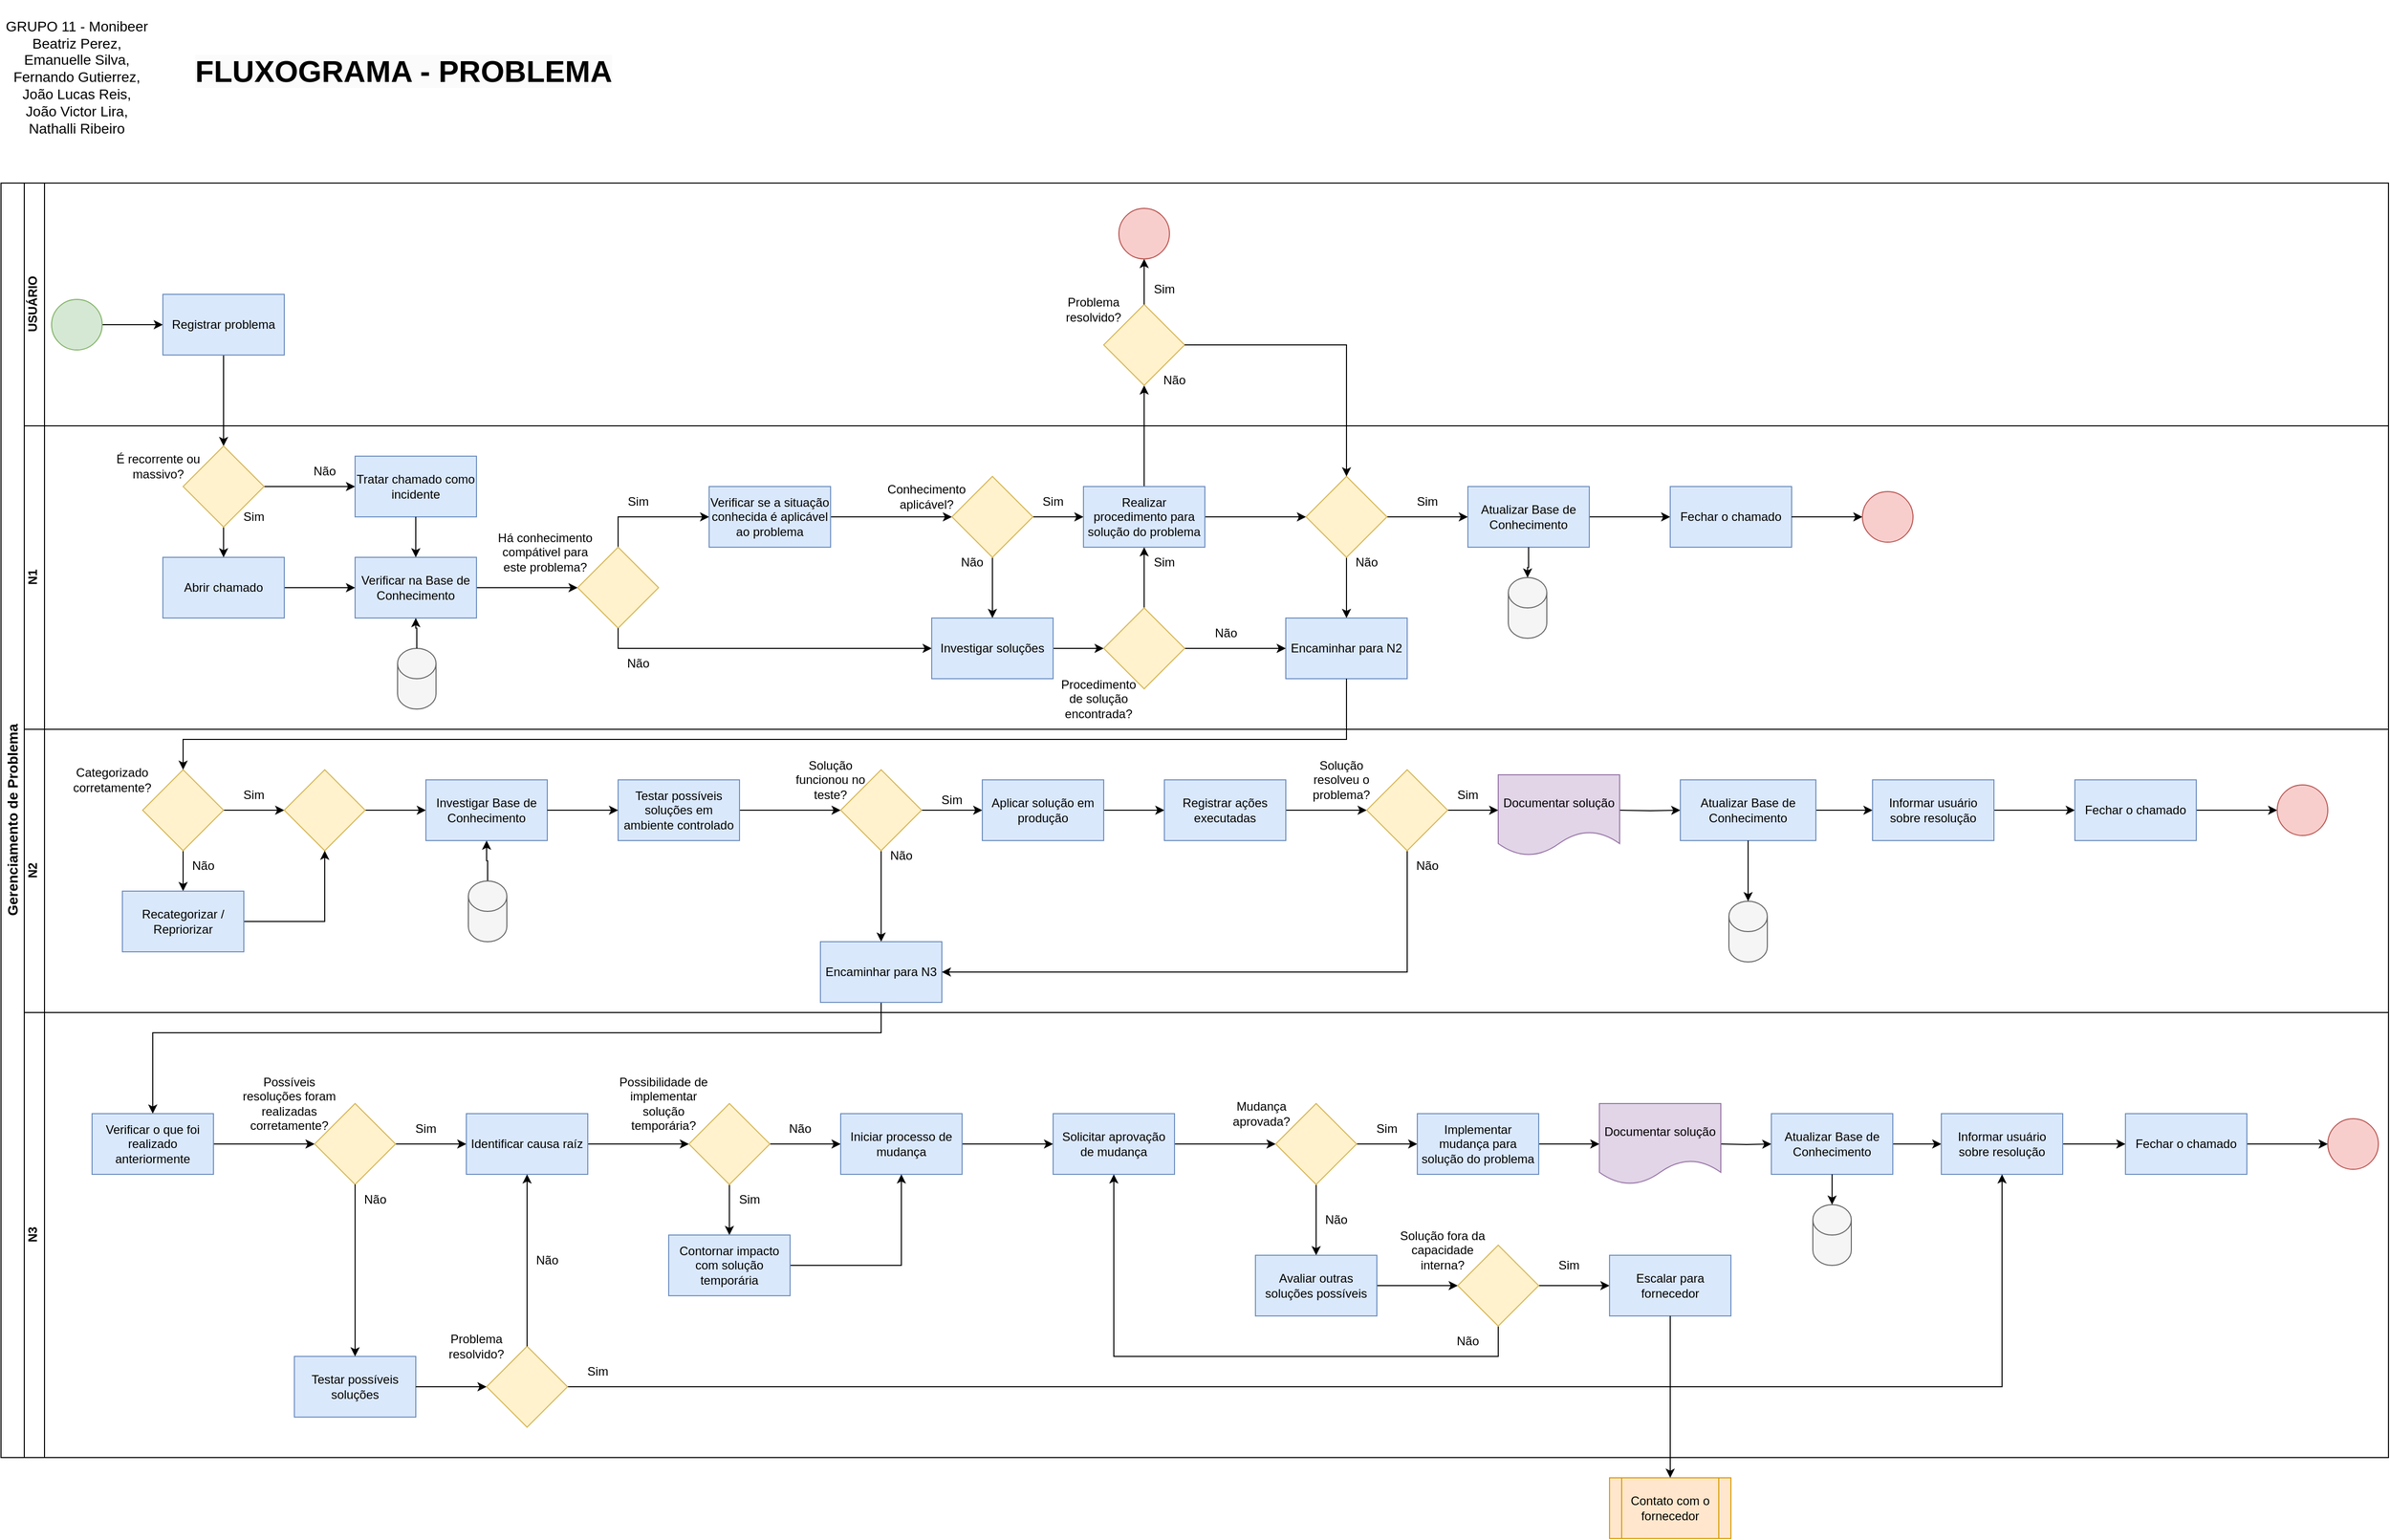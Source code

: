 <mxfile version="26.1.1">
  <diagram name="Página-1" id="bHaXInnfrB_LqtZISMqw">
    <mxGraphModel dx="1434" dy="2005" grid="1" gridSize="10" guides="1" tooltips="1" connect="1" arrows="1" fold="1" page="1" pageScale="1" pageWidth="827" pageHeight="1169" math="0" shadow="0">
      <root>
        <mxCell id="0" />
        <mxCell id="1" parent="0" />
        <mxCell id="CB9Ix1eSBj-hEk77aVg0-19" value="" style="edgeStyle=orthogonalEdgeStyle;rounded=0;orthogonalLoop=1;jettySize=auto;html=1;" parent="1" source="CB9Ix1eSBj-hEk77aVg0-17" target="CB9Ix1eSBj-hEk77aVg0-18" edge="1">
          <mxGeometry relative="1" as="geometry" />
        </mxCell>
        <mxCell id="CB9Ix1eSBj-hEk77aVg0-17" value="" style="ellipse;whiteSpace=wrap;html=1;aspect=fixed;fillColor=#d5e8d4;strokeColor=#82b366;" parent="1" vertex="1">
          <mxGeometry x="80" y="75" width="50" height="50" as="geometry" />
        </mxCell>
        <mxCell id="3cpQAvcQpV-U7y1Ge1cC-20" value="" style="edgeStyle=orthogonalEdgeStyle;rounded=0;orthogonalLoop=1;jettySize=auto;html=1;" parent="1" source="CB9Ix1eSBj-hEk77aVg0-18" edge="1">
          <mxGeometry relative="1" as="geometry">
            <mxPoint x="250" y="220" as="targetPoint" />
          </mxGeometry>
        </mxCell>
        <mxCell id="CB9Ix1eSBj-hEk77aVg0-18" value="Registrar problema" style="whiteSpace=wrap;html=1;fillColor=#dae8fc;strokeColor=#6c8ebf;" parent="1" vertex="1">
          <mxGeometry x="190" y="70" width="120" height="60" as="geometry" />
        </mxCell>
        <mxCell id="CB9Ix1eSBj-hEk77aVg0-23" value="" style="edgeStyle=orthogonalEdgeStyle;rounded=0;orthogonalLoop=1;jettySize=auto;html=1;" parent="1" source="CB9Ix1eSBj-hEk77aVg0-20" target="CB9Ix1eSBj-hEk77aVg0-22" edge="1">
          <mxGeometry relative="1" as="geometry" />
        </mxCell>
        <mxCell id="CB9Ix1eSBj-hEk77aVg0-20" value="Verificar na Base de Conhecimento" style="whiteSpace=wrap;html=1;fillColor=#dae8fc;strokeColor=#6c8ebf;" parent="1" vertex="1">
          <mxGeometry x="380" y="330" width="120" height="60" as="geometry" />
        </mxCell>
        <mxCell id="CB9Ix1eSBj-hEk77aVg0-30" value="" style="edgeStyle=orthogonalEdgeStyle;rounded=0;orthogonalLoop=1;jettySize=auto;html=1;" parent="1" edge="1">
          <mxGeometry relative="1" as="geometry">
            <mxPoint x="640" y="330" as="sourcePoint" />
            <mxPoint x="730" y="290" as="targetPoint" />
            <Array as="points">
              <mxPoint x="640" y="290" />
            </Array>
          </mxGeometry>
        </mxCell>
        <mxCell id="CB9Ix1eSBj-hEk77aVg0-22" value="" style="rhombus;whiteSpace=wrap;html=1;fillColor=#fff2cc;strokeColor=#d6b656;" parent="1" vertex="1">
          <mxGeometry x="600" y="320" width="80" height="80" as="geometry" />
        </mxCell>
        <mxCell id="CB9Ix1eSBj-hEk77aVg0-24" value="Há conhecimento compátivel para este problema?" style="text;html=1;align=center;verticalAlign=middle;whiteSpace=wrap;rounded=0;" parent="1" vertex="1">
          <mxGeometry x="520" y="300" width="96" height="50" as="geometry" />
        </mxCell>
        <mxCell id="CB9Ix1eSBj-hEk77aVg0-31" value="" style="edgeStyle=orthogonalEdgeStyle;rounded=0;orthogonalLoop=1;jettySize=auto;html=1;entryX=0;entryY=0.5;entryDx=0;entryDy=0;" parent="1" target="CB9Ix1eSBj-hEk77aVg0-33" edge="1">
          <mxGeometry relative="1" as="geometry">
            <mxPoint x="640" y="400" as="sourcePoint" />
            <mxPoint x="760" y="420" as="targetPoint" />
            <Array as="points">
              <mxPoint x="640" y="420" />
            </Array>
          </mxGeometry>
        </mxCell>
        <mxCell id="CB9Ix1eSBj-hEk77aVg0-55" value="" style="edgeStyle=orthogonalEdgeStyle;rounded=0;orthogonalLoop=1;jettySize=auto;html=1;entryX=0;entryY=0.5;entryDx=0;entryDy=0;" parent="1" source="CB9Ix1eSBj-hEk77aVg0-32" target="CB9Ix1eSBj-hEk77aVg0-54" edge="1">
          <mxGeometry relative="1" as="geometry">
            <mxPoint x="950" y="290" as="targetPoint" />
          </mxGeometry>
        </mxCell>
        <mxCell id="CB9Ix1eSBj-hEk77aVg0-32" value="Verificar se a situação conhecida é aplicável ao problema" style="rounded=0;whiteSpace=wrap;html=1;fillColor=#dae8fc;strokeColor=#6c8ebf;" parent="1" vertex="1">
          <mxGeometry x="730" y="260" width="120" height="60" as="geometry" />
        </mxCell>
        <mxCell id="3cpQAvcQpV-U7y1Ge1cC-92" value="" style="edgeStyle=orthogonalEdgeStyle;rounded=0;orthogonalLoop=1;jettySize=auto;html=1;" parent="1" source="CB9Ix1eSBj-hEk77aVg0-33" target="3cpQAvcQpV-U7y1Ge1cC-91" edge="1">
          <mxGeometry relative="1" as="geometry" />
        </mxCell>
        <mxCell id="CB9Ix1eSBj-hEk77aVg0-33" value="Investigar soluções" style="rounded=0;whiteSpace=wrap;html=1;fillColor=#dae8fc;strokeColor=#6c8ebf;" parent="1" vertex="1">
          <mxGeometry x="950" y="390" width="120" height="60" as="geometry" />
        </mxCell>
        <mxCell id="CB9Ix1eSBj-hEk77aVg0-34" value="Sim" style="text;html=1;align=center;verticalAlign=middle;whiteSpace=wrap;rounded=0;" parent="1" vertex="1">
          <mxGeometry x="630" y="260" width="60" height="30" as="geometry" />
        </mxCell>
        <mxCell id="CB9Ix1eSBj-hEk77aVg0-35" value="Não" style="text;html=1;align=center;verticalAlign=middle;whiteSpace=wrap;rounded=0;" parent="1" vertex="1">
          <mxGeometry x="960" y="320" width="60" height="30" as="geometry" />
        </mxCell>
        <mxCell id="3cpQAvcQpV-U7y1Ge1cC-25" value="" style="edgeStyle=orthogonalEdgeStyle;rounded=0;orthogonalLoop=1;jettySize=auto;html=1;" parent="1" source="CB9Ix1eSBj-hEk77aVg0-51" target="CB9Ix1eSBj-hEk77aVg0-20" edge="1">
          <mxGeometry relative="1" as="geometry" />
        </mxCell>
        <mxCell id="CB9Ix1eSBj-hEk77aVg0-51" value="Abrir chamado" style="whiteSpace=wrap;html=1;fillColor=#dae8fc;strokeColor=#6c8ebf;" parent="1" vertex="1">
          <mxGeometry x="190" y="330" width="120" height="60" as="geometry" />
        </mxCell>
        <mxCell id="CB9Ix1eSBj-hEk77aVg0-58" value="" style="edgeStyle=orthogonalEdgeStyle;rounded=0;orthogonalLoop=1;jettySize=auto;html=1;" parent="1" source="CB9Ix1eSBj-hEk77aVg0-54" edge="1">
          <mxGeometry relative="1" as="geometry">
            <mxPoint x="1100" y="290" as="targetPoint" />
          </mxGeometry>
        </mxCell>
        <mxCell id="CB9Ix1eSBj-hEk77aVg0-61" value="" style="edgeStyle=orthogonalEdgeStyle;rounded=0;orthogonalLoop=1;jettySize=auto;html=1;" parent="1" source="CB9Ix1eSBj-hEk77aVg0-54" target="CB9Ix1eSBj-hEk77aVg0-33" edge="1">
          <mxGeometry relative="1" as="geometry" />
        </mxCell>
        <mxCell id="CB9Ix1eSBj-hEk77aVg0-54" value="" style="rhombus;whiteSpace=wrap;html=1;rounded=0;fillColor=#fff2cc;strokeColor=#d6b656;" parent="1" vertex="1">
          <mxGeometry x="970" y="250" width="80" height="80" as="geometry" />
        </mxCell>
        <mxCell id="CB9Ix1eSBj-hEk77aVg0-56" value="Conhecimento aplicável?" style="text;html=1;align=center;verticalAlign=middle;whiteSpace=wrap;rounded=0;" parent="1" vertex="1">
          <mxGeometry x="900" y="250" width="90" height="40" as="geometry" />
        </mxCell>
        <mxCell id="3cpQAvcQpV-U7y1Ge1cC-59" style="edgeStyle=orthogonalEdgeStyle;rounded=0;orthogonalLoop=1;jettySize=auto;html=1;" parent="1" source="CB9Ix1eSBj-hEk77aVg0-57" edge="1">
          <mxGeometry relative="1" as="geometry">
            <mxPoint x="1160" y="160" as="targetPoint" />
          </mxGeometry>
        </mxCell>
        <mxCell id="3cpQAvcQpV-U7y1Ge1cC-74" value="" style="edgeStyle=orthogonalEdgeStyle;rounded=0;orthogonalLoop=1;jettySize=auto;html=1;" parent="1" source="CB9Ix1eSBj-hEk77aVg0-57" target="3cpQAvcQpV-U7y1Ge1cC-73" edge="1">
          <mxGeometry relative="1" as="geometry" />
        </mxCell>
        <mxCell id="CB9Ix1eSBj-hEk77aVg0-57" value="Realizar procedimento para solução do problema" style="whiteSpace=wrap;html=1;rounded=0;fillColor=#dae8fc;strokeColor=#6c8ebf;" parent="1" vertex="1">
          <mxGeometry x="1100" y="260" width="120" height="60" as="geometry" />
        </mxCell>
        <mxCell id="CB9Ix1eSBj-hEk77aVg0-62" value="Sim" style="text;html=1;align=center;verticalAlign=middle;whiteSpace=wrap;rounded=0;" parent="1" vertex="1">
          <mxGeometry x="1040" y="260" width="60" height="30" as="geometry" />
        </mxCell>
        <mxCell id="3cpQAvcQpV-U7y1Ge1cC-13" value="Não" style="text;html=1;align=center;verticalAlign=middle;whiteSpace=wrap;rounded=0;" parent="1" vertex="1">
          <mxGeometry x="630" y="420" width="60" height="30" as="geometry" />
        </mxCell>
        <mxCell id="3cpQAvcQpV-U7y1Ge1cC-23" value="" style="edgeStyle=orthogonalEdgeStyle;rounded=0;orthogonalLoop=1;jettySize=auto;html=1;exitX=1;exitY=0.5;exitDx=0;exitDy=0;" parent="1" source="3cpQAvcQpV-U7y1Ge1cC-21" target="3cpQAvcQpV-U7y1Ge1cC-15" edge="1">
          <mxGeometry relative="1" as="geometry">
            <Array as="points">
              <mxPoint x="414" y="260" />
            </Array>
          </mxGeometry>
        </mxCell>
        <mxCell id="3cpQAvcQpV-U7y1Ge1cC-24" value="" style="edgeStyle=orthogonalEdgeStyle;rounded=0;orthogonalLoop=1;jettySize=auto;html=1;" parent="1" source="3cpQAvcQpV-U7y1Ge1cC-21" target="CB9Ix1eSBj-hEk77aVg0-51" edge="1">
          <mxGeometry relative="1" as="geometry" />
        </mxCell>
        <mxCell id="3cpQAvcQpV-U7y1Ge1cC-21" value="" style="rhombus;whiteSpace=wrap;html=1;fillColor=#fff2cc;strokeColor=#d6b656;" parent="1" vertex="1">
          <mxGeometry x="210" y="220" width="80" height="80" as="geometry" />
        </mxCell>
        <mxCell id="3cpQAvcQpV-U7y1Ge1cC-47" value="USUÁRIO" style="swimlane;horizontal=0;whiteSpace=wrap;html=1;startSize=23;" parent="1" vertex="1">
          <mxGeometry x="50" y="-40" width="2340" height="240" as="geometry" />
        </mxCell>
        <mxCell id="3cpQAvcQpV-U7y1Ge1cC-28" value="" style="rhombus;whiteSpace=wrap;html=1;rounded=0;fillColor=#fff2cc;strokeColor=#d6b656;" parent="3cpQAvcQpV-U7y1Ge1cC-47" vertex="1">
          <mxGeometry x="1070" y="120" width="80" height="80" as="geometry" />
        </mxCell>
        <mxCell id="3cpQAvcQpV-U7y1Ge1cC-30" value="Problema resolvido?" style="text;html=1;align=center;verticalAlign=middle;whiteSpace=wrap;rounded=0;" parent="3cpQAvcQpV-U7y1Ge1cC-47" vertex="1">
          <mxGeometry x="1030" y="110" width="60" height="30" as="geometry" />
        </mxCell>
        <mxCell id="3cpQAvcQpV-U7y1Ge1cC-45" value="" style="edgeStyle=orthogonalEdgeStyle;rounded=0;orthogonalLoop=1;jettySize=auto;html=1;" parent="3cpQAvcQpV-U7y1Ge1cC-47" source="3cpQAvcQpV-U7y1Ge1cC-28" target="3cpQAvcQpV-U7y1Ge1cC-37" edge="1">
          <mxGeometry relative="1" as="geometry">
            <mxPoint x="1110" y="125" as="sourcePoint" />
            <mxPoint x="1110" y="45.0" as="targetPoint" />
          </mxGeometry>
        </mxCell>
        <mxCell id="3cpQAvcQpV-U7y1Ge1cC-37" value="" style="ellipse;whiteSpace=wrap;html=1;aspect=fixed;fillColor=#f8cecc;strokeColor=#b85450;" parent="3cpQAvcQpV-U7y1Ge1cC-47" vertex="1">
          <mxGeometry x="1085" y="25" width="50" height="50" as="geometry" />
        </mxCell>
        <mxCell id="3cpQAvcQpV-U7y1Ge1cC-56" value="N1" style="swimlane;horizontal=0;whiteSpace=wrap;html=1;" parent="1" vertex="1">
          <mxGeometry x="50" y="200" width="2340" height="300" as="geometry" />
        </mxCell>
        <mxCell id="3cpQAvcQpV-U7y1Ge1cC-57" value="Encaminhar para N2" style="rounded=0;whiteSpace=wrap;html=1;fillColor=#dae8fc;strokeColor=#6c8ebf;" parent="3cpQAvcQpV-U7y1Ge1cC-56" vertex="1">
          <mxGeometry x="1250" y="190" width="120" height="60" as="geometry" />
        </mxCell>
        <mxCell id="3cpQAvcQpV-U7y1Ge1cC-15" value="Tratar chamado como incidente" style="whiteSpace=wrap;html=1;fillColor=#dae8fc;strokeColor=#6c8ebf;" parent="3cpQAvcQpV-U7y1Ge1cC-56" vertex="1">
          <mxGeometry x="330" y="30" width="120" height="60" as="geometry" />
        </mxCell>
        <mxCell id="3cpQAvcQpV-U7y1Ge1cC-14" value="Não" style="text;html=1;align=center;verticalAlign=middle;whiteSpace=wrap;rounded=0;" parent="3cpQAvcQpV-U7y1Ge1cC-56" vertex="1">
          <mxGeometry x="270" y="30" width="60" height="30" as="geometry" />
        </mxCell>
        <mxCell id="3cpQAvcQpV-U7y1Ge1cC-12" value="Sim" style="text;html=1;align=center;verticalAlign=middle;whiteSpace=wrap;rounded=0;" parent="3cpQAvcQpV-U7y1Ge1cC-56" vertex="1">
          <mxGeometry x="200" y="75" width="60" height="30" as="geometry" />
        </mxCell>
        <mxCell id="3cpQAvcQpV-U7y1Ge1cC-69" value="" style="shape=cylinder3;whiteSpace=wrap;html=1;boundedLbl=1;backgroundOutline=1;size=15;fillColor=#f5f5f5;fontColor=#333333;strokeColor=#666666;" parent="3cpQAvcQpV-U7y1Ge1cC-56" vertex="1">
          <mxGeometry x="372" y="220" width="38" height="60" as="geometry" />
        </mxCell>
        <mxCell id="3cpQAvcQpV-U7y1Ge1cC-76" style="edgeStyle=orthogonalEdgeStyle;rounded=0;orthogonalLoop=1;jettySize=auto;html=1;entryX=0.5;entryY=0;entryDx=0;entryDy=0;" parent="3cpQAvcQpV-U7y1Ge1cC-56" source="3cpQAvcQpV-U7y1Ge1cC-73" target="3cpQAvcQpV-U7y1Ge1cC-57" edge="1">
          <mxGeometry relative="1" as="geometry" />
        </mxCell>
        <mxCell id="3cpQAvcQpV-U7y1Ge1cC-89" value="" style="edgeStyle=orthogonalEdgeStyle;rounded=0;orthogonalLoop=1;jettySize=auto;html=1;" parent="3cpQAvcQpV-U7y1Ge1cC-56" source="3cpQAvcQpV-U7y1Ge1cC-73" target="3cpQAvcQpV-U7y1Ge1cC-88" edge="1">
          <mxGeometry relative="1" as="geometry" />
        </mxCell>
        <mxCell id="3cpQAvcQpV-U7y1Ge1cC-73" value="" style="rhombus;whiteSpace=wrap;html=1;rounded=0;fillColor=#fff2cc;strokeColor=#d6b656;" parent="3cpQAvcQpV-U7y1Ge1cC-56" vertex="1">
          <mxGeometry x="1270" y="50" width="80" height="80" as="geometry" />
        </mxCell>
        <mxCell id="3cpQAvcQpV-U7y1Ge1cC-77" value="Não" style="text;html=1;align=center;verticalAlign=middle;whiteSpace=wrap;rounded=0;" parent="3cpQAvcQpV-U7y1Ge1cC-56" vertex="1">
          <mxGeometry x="1300" y="120" width="60" height="30" as="geometry" />
        </mxCell>
        <mxCell id="3cpQAvcQpV-U7y1Ge1cC-9" value="É recorrente ou&lt;div&gt;massivo?&lt;/div&gt;" style="text;html=1;align=center;verticalAlign=middle;resizable=0;points=[];autosize=1;strokeColor=none;fillColor=none;" parent="3cpQAvcQpV-U7y1Ge1cC-56" vertex="1">
          <mxGeometry x="80" y="20" width="110" height="40" as="geometry" />
        </mxCell>
        <mxCell id="6dw-t0ZYcTh1iQw7MHnS-5" value="" style="edgeStyle=orthogonalEdgeStyle;rounded=0;orthogonalLoop=1;jettySize=auto;html=1;" parent="3cpQAvcQpV-U7y1Ge1cC-56" source="3cpQAvcQpV-U7y1Ge1cC-88" target="6dw-t0ZYcTh1iQw7MHnS-4" edge="1">
          <mxGeometry relative="1" as="geometry" />
        </mxCell>
        <mxCell id="3cpQAvcQpV-U7y1Ge1cC-88" value="Atualizar Base de Conhecimento" style="whiteSpace=wrap;html=1;rounded=0;fillColor=#dae8fc;strokeColor=#6c8ebf;" parent="3cpQAvcQpV-U7y1Ge1cC-56" vertex="1">
          <mxGeometry x="1430" y="60" width="120" height="60" as="geometry" />
        </mxCell>
        <mxCell id="3cpQAvcQpV-U7y1Ge1cC-94" style="edgeStyle=orthogonalEdgeStyle;rounded=0;orthogonalLoop=1;jettySize=auto;html=1;" parent="3cpQAvcQpV-U7y1Ge1cC-56" source="3cpQAvcQpV-U7y1Ge1cC-91" edge="1">
          <mxGeometry relative="1" as="geometry">
            <mxPoint x="1110" y="120" as="targetPoint" />
          </mxGeometry>
        </mxCell>
        <mxCell id="3cpQAvcQpV-U7y1Ge1cC-95" style="edgeStyle=orthogonalEdgeStyle;rounded=0;orthogonalLoop=1;jettySize=auto;html=1;entryX=0;entryY=0.5;entryDx=0;entryDy=0;" parent="3cpQAvcQpV-U7y1Ge1cC-56" source="3cpQAvcQpV-U7y1Ge1cC-91" target="3cpQAvcQpV-U7y1Ge1cC-57" edge="1">
          <mxGeometry relative="1" as="geometry" />
        </mxCell>
        <mxCell id="3cpQAvcQpV-U7y1Ge1cC-91" value="" style="rhombus;whiteSpace=wrap;html=1;fillColor=#fff2cc;strokeColor=#d6b656;rounded=0;" parent="3cpQAvcQpV-U7y1Ge1cC-56" vertex="1">
          <mxGeometry x="1070" y="180" width="80" height="80" as="geometry" />
        </mxCell>
        <mxCell id="3cpQAvcQpV-U7y1Ge1cC-97" value="Sim" style="text;html=1;align=center;verticalAlign=middle;whiteSpace=wrap;rounded=0;" parent="3cpQAvcQpV-U7y1Ge1cC-56" vertex="1">
          <mxGeometry x="1100" y="120" width="60" height="30" as="geometry" />
        </mxCell>
        <mxCell id="6dw-t0ZYcTh1iQw7MHnS-4" value="Fechar o chamado" style="whiteSpace=wrap;html=1;fillColor=#dae8fc;strokeColor=#6c8ebf;rounded=0;" parent="3cpQAvcQpV-U7y1Ge1cC-56" vertex="1">
          <mxGeometry x="1630" y="60" width="120" height="60" as="geometry" />
        </mxCell>
        <mxCell id="3cpQAvcQpV-U7y1Ge1cC-63" value="" style="edgeStyle=orthogonalEdgeStyle;rounded=0;orthogonalLoop=1;jettySize=auto;html=1;" parent="1" source="3cpQAvcQpV-U7y1Ge1cC-15" target="CB9Ix1eSBj-hEk77aVg0-20" edge="1">
          <mxGeometry relative="1" as="geometry" />
        </mxCell>
        <mxCell id="3cpQAvcQpV-U7y1Ge1cC-75" style="edgeStyle=orthogonalEdgeStyle;rounded=0;orthogonalLoop=1;jettySize=auto;html=1;entryX=0.5;entryY=0;entryDx=0;entryDy=0;" parent="1" source="3cpQAvcQpV-U7y1Ge1cC-28" target="3cpQAvcQpV-U7y1Ge1cC-73" edge="1">
          <mxGeometry relative="1" as="geometry" />
        </mxCell>
        <mxCell id="3cpQAvcQpV-U7y1Ge1cC-83" style="edgeStyle=orthogonalEdgeStyle;rounded=0;orthogonalLoop=1;jettySize=auto;html=1;entryX=0.5;entryY=1;entryDx=0;entryDy=0;" parent="1" source="3cpQAvcQpV-U7y1Ge1cC-69" target="CB9Ix1eSBj-hEk77aVg0-20" edge="1">
          <mxGeometry relative="1" as="geometry" />
        </mxCell>
        <mxCell id="3cpQAvcQpV-U7y1Ge1cC-84" value="&lt;font style=&quot;&quot;&gt;N2&lt;/font&gt;" style="swimlane;horizontal=0;whiteSpace=wrap;html=1;startSize=23;" parent="1" vertex="1">
          <mxGeometry x="50" y="500" width="2340" height="280" as="geometry" />
        </mxCell>
        <mxCell id="3cpQAvcQpV-U7y1Ge1cC-105" value="" style="edgeStyle=orthogonalEdgeStyle;rounded=0;orthogonalLoop=1;jettySize=auto;html=1;" parent="3cpQAvcQpV-U7y1Ge1cC-84" source="3cpQAvcQpV-U7y1Ge1cC-100" target="3cpQAvcQpV-U7y1Ge1cC-104" edge="1">
          <mxGeometry relative="1" as="geometry" />
        </mxCell>
        <mxCell id="3cpQAvcQpV-U7y1Ge1cC-107" value="" style="edgeStyle=orthogonalEdgeStyle;rounded=0;orthogonalLoop=1;jettySize=auto;html=1;" parent="3cpQAvcQpV-U7y1Ge1cC-84" source="3cpQAvcQpV-U7y1Ge1cC-100" target="3cpQAvcQpV-U7y1Ge1cC-106" edge="1">
          <mxGeometry relative="1" as="geometry" />
        </mxCell>
        <mxCell id="3cpQAvcQpV-U7y1Ge1cC-100" value="" style="rhombus;whiteSpace=wrap;html=1;fillColor=#fff2cc;strokeColor=#d6b656;" parent="3cpQAvcQpV-U7y1Ge1cC-84" vertex="1">
          <mxGeometry x="120" y="40" width="80" height="80" as="geometry" />
        </mxCell>
        <mxCell id="3cpQAvcQpV-U7y1Ge1cC-101" value="Categorizado corretamente?" style="text;html=1;align=center;verticalAlign=middle;whiteSpace=wrap;rounded=0;" parent="3cpQAvcQpV-U7y1Ge1cC-84" vertex="1">
          <mxGeometry x="50" y="30" width="80" height="40" as="geometry" />
        </mxCell>
        <mxCell id="3cpQAvcQpV-U7y1Ge1cC-113" value="" style="edgeStyle=orthogonalEdgeStyle;rounded=0;orthogonalLoop=1;jettySize=auto;html=1;" parent="3cpQAvcQpV-U7y1Ge1cC-84" source="3cpQAvcQpV-U7y1Ge1cC-104" target="3cpQAvcQpV-U7y1Ge1cC-112" edge="1">
          <mxGeometry relative="1" as="geometry" />
        </mxCell>
        <mxCell id="3cpQAvcQpV-U7y1Ge1cC-104" value="" style="rhombus;whiteSpace=wrap;html=1;fillColor=#fff2cc;strokeColor=#d6b656;" parent="3cpQAvcQpV-U7y1Ge1cC-84" vertex="1">
          <mxGeometry x="260" y="40" width="80" height="80" as="geometry" />
        </mxCell>
        <mxCell id="3cpQAvcQpV-U7y1Ge1cC-108" style="edgeStyle=orthogonalEdgeStyle;rounded=0;orthogonalLoop=1;jettySize=auto;html=1;entryX=0.5;entryY=1;entryDx=0;entryDy=0;" parent="3cpQAvcQpV-U7y1Ge1cC-84" source="3cpQAvcQpV-U7y1Ge1cC-106" target="3cpQAvcQpV-U7y1Ge1cC-104" edge="1">
          <mxGeometry relative="1" as="geometry" />
        </mxCell>
        <mxCell id="3cpQAvcQpV-U7y1Ge1cC-106" value="Recategorizar / Repriorizar" style="whiteSpace=wrap;html=1;fillColor=#dae8fc;strokeColor=#6c8ebf;" parent="3cpQAvcQpV-U7y1Ge1cC-84" vertex="1">
          <mxGeometry x="100" y="160" width="120" height="60" as="geometry" />
        </mxCell>
        <mxCell id="3cpQAvcQpV-U7y1Ge1cC-110" value="Sim" style="text;html=1;align=center;verticalAlign=middle;whiteSpace=wrap;rounded=0;" parent="3cpQAvcQpV-U7y1Ge1cC-84" vertex="1">
          <mxGeometry x="200" y="50" width="60" height="30" as="geometry" />
        </mxCell>
        <mxCell id="3cpQAvcQpV-U7y1Ge1cC-111" value="Não" style="text;html=1;align=center;verticalAlign=middle;whiteSpace=wrap;rounded=0;" parent="3cpQAvcQpV-U7y1Ge1cC-84" vertex="1">
          <mxGeometry x="150" y="120" width="60" height="30" as="geometry" />
        </mxCell>
        <mxCell id="3cpQAvcQpV-U7y1Ge1cC-112" value="Investigar Base de Conhecimento" style="whiteSpace=wrap;html=1;fillColor=#dae8fc;strokeColor=#6c8ebf;" parent="3cpQAvcQpV-U7y1Ge1cC-84" vertex="1">
          <mxGeometry x="400" y="50" width="120" height="60" as="geometry" />
        </mxCell>
        <mxCell id="3cpQAvcQpV-U7y1Ge1cC-115" style="edgeStyle=orthogonalEdgeStyle;rounded=0;orthogonalLoop=1;jettySize=auto;html=1;" parent="3cpQAvcQpV-U7y1Ge1cC-84" source="3cpQAvcQpV-U7y1Ge1cC-114" target="3cpQAvcQpV-U7y1Ge1cC-112" edge="1">
          <mxGeometry relative="1" as="geometry" />
        </mxCell>
        <mxCell id="3cpQAvcQpV-U7y1Ge1cC-114" value="" style="shape=cylinder3;whiteSpace=wrap;html=1;boundedLbl=1;backgroundOutline=1;size=15;fillColor=#f5f5f5;fontColor=#333333;strokeColor=#666666;" parent="3cpQAvcQpV-U7y1Ge1cC-84" vertex="1">
          <mxGeometry x="442" y="150" width="38" height="60" as="geometry" />
        </mxCell>
        <mxCell id="3cpQAvcQpV-U7y1Ge1cC-85" value="N3" style="swimlane;horizontal=0;whiteSpace=wrap;html=1;" parent="1" vertex="1">
          <mxGeometry x="50" y="780" width="2340" height="440" as="geometry" />
        </mxCell>
        <mxCell id="3cpQAvcQpV-U7y1Ge1cC-103" style="edgeStyle=orthogonalEdgeStyle;rounded=0;orthogonalLoop=1;jettySize=auto;html=1;" parent="1" source="3cpQAvcQpV-U7y1Ge1cC-57" target="3cpQAvcQpV-U7y1Ge1cC-100" edge="1">
          <mxGeometry relative="1" as="geometry">
            <Array as="points">
              <mxPoint x="1360" y="510" />
              <mxPoint x="210" y="510" />
            </Array>
          </mxGeometry>
        </mxCell>
        <mxCell id="3cpQAvcQpV-U7y1Ge1cC-116" value="&lt;font style=&quot;font-size: 14px;&quot;&gt;Gerenciamento de Problema&lt;/font&gt;" style="swimlane;horizontal=0;whiteSpace=wrap;html=1;" parent="1" vertex="1">
          <mxGeometry x="30" y="-40" width="2360" height="1260" as="geometry" />
        </mxCell>
        <mxCell id="3cpQAvcQpV-U7y1Ge1cC-96" value="Procedimento de solução encontrada?" style="text;html=1;align=center;verticalAlign=middle;whiteSpace=wrap;rounded=0;" parent="3cpQAvcQpV-U7y1Ge1cC-116" vertex="1">
          <mxGeometry x="1050" y="490" width="70" height="40" as="geometry" />
        </mxCell>
        <mxCell id="3cpQAvcQpV-U7y1Ge1cC-98" value="Não" style="text;html=1;align=center;verticalAlign=middle;whiteSpace=wrap;rounded=0;" parent="3cpQAvcQpV-U7y1Ge1cC-116" vertex="1">
          <mxGeometry x="1181" y="430" width="60" height="30" as="geometry" />
        </mxCell>
        <mxCell id="6dw-t0ZYcTh1iQw7MHnS-12" value="" style="edgeStyle=orthogonalEdgeStyle;rounded=0;orthogonalLoop=1;jettySize=auto;html=1;" parent="3cpQAvcQpV-U7y1Ge1cC-116" source="6dw-t0ZYcTh1iQw7MHnS-9" target="6dw-t0ZYcTh1iQw7MHnS-11" edge="1">
          <mxGeometry relative="1" as="geometry" />
        </mxCell>
        <mxCell id="6dw-t0ZYcTh1iQw7MHnS-9" value="Testar possíveis soluções em ambiente controlado" style="whiteSpace=wrap;html=1;fillColor=#dae8fc;strokeColor=#6c8ebf;" parent="3cpQAvcQpV-U7y1Ge1cC-116" vertex="1">
          <mxGeometry x="610" y="590" width="120" height="60" as="geometry" />
        </mxCell>
        <mxCell id="6dw-t0ZYcTh1iQw7MHnS-15" value="" style="edgeStyle=orthogonalEdgeStyle;rounded=0;orthogonalLoop=1;jettySize=auto;html=1;" parent="3cpQAvcQpV-U7y1Ge1cC-116" source="6dw-t0ZYcTh1iQw7MHnS-11" target="6dw-t0ZYcTh1iQw7MHnS-14" edge="1">
          <mxGeometry relative="1" as="geometry" />
        </mxCell>
        <mxCell id="6dw-t0ZYcTh1iQw7MHnS-17" value="" style="edgeStyle=orthogonalEdgeStyle;rounded=0;orthogonalLoop=1;jettySize=auto;html=1;" parent="3cpQAvcQpV-U7y1Ge1cC-116" source="6dw-t0ZYcTh1iQw7MHnS-11" target="6dw-t0ZYcTh1iQw7MHnS-16" edge="1">
          <mxGeometry relative="1" as="geometry" />
        </mxCell>
        <mxCell id="6dw-t0ZYcTh1iQw7MHnS-11" value="" style="rhombus;whiteSpace=wrap;html=1;fillColor=#fff2cc;strokeColor=#d6b656;" parent="3cpQAvcQpV-U7y1Ge1cC-116" vertex="1">
          <mxGeometry x="830" y="580" width="80" height="80" as="geometry" />
        </mxCell>
        <mxCell id="6dw-t0ZYcTh1iQw7MHnS-13" value="Solução funcionou no teste?" style="text;html=1;align=center;verticalAlign=middle;whiteSpace=wrap;rounded=0;" parent="3cpQAvcQpV-U7y1Ge1cC-116" vertex="1">
          <mxGeometry x="780" y="570" width="80" height="40" as="geometry" />
        </mxCell>
        <mxCell id="6dw-t0ZYcTh1iQw7MHnS-40" value="" style="edgeStyle=orthogonalEdgeStyle;rounded=0;orthogonalLoop=1;jettySize=auto;html=1;" parent="3cpQAvcQpV-U7y1Ge1cC-116" source="6dw-t0ZYcTh1iQw7MHnS-14" target="6dw-t0ZYcTh1iQw7MHnS-39" edge="1">
          <mxGeometry relative="1" as="geometry">
            <Array as="points">
              <mxPoint x="870" y="840" />
              <mxPoint x="150" y="840" />
            </Array>
          </mxGeometry>
        </mxCell>
        <mxCell id="6dw-t0ZYcTh1iQw7MHnS-14" value="Encaminhar para N3" style="whiteSpace=wrap;html=1;fillColor=#dae8fc;strokeColor=#6c8ebf;" parent="3cpQAvcQpV-U7y1Ge1cC-116" vertex="1">
          <mxGeometry x="810" y="750" width="120" height="60" as="geometry" />
        </mxCell>
        <mxCell id="6dw-t0ZYcTh1iQw7MHnS-21" value="" style="edgeStyle=orthogonalEdgeStyle;rounded=0;orthogonalLoop=1;jettySize=auto;html=1;exitX=1;exitY=0.5;exitDx=0;exitDy=0;" parent="3cpQAvcQpV-U7y1Ge1cC-116" source="6dw-t0ZYcTh1iQw7MHnS-16" target="6dw-t0ZYcTh1iQw7MHnS-20" edge="1">
          <mxGeometry relative="1" as="geometry">
            <mxPoint x="1070" y="620.0" as="sourcePoint" />
          </mxGeometry>
        </mxCell>
        <mxCell id="6dw-t0ZYcTh1iQw7MHnS-16" value="Aplicar solução em produção" style="whiteSpace=wrap;html=1;fillColor=#dae8fc;strokeColor=#6c8ebf;" parent="3cpQAvcQpV-U7y1Ge1cC-116" vertex="1">
          <mxGeometry x="970" y="590" width="120" height="60" as="geometry" />
        </mxCell>
        <mxCell id="6dw-t0ZYcTh1iQw7MHnS-18" value="Sim" style="text;html=1;align=center;verticalAlign=middle;whiteSpace=wrap;rounded=0;" parent="3cpQAvcQpV-U7y1Ge1cC-116" vertex="1">
          <mxGeometry x="910" y="595" width="60" height="30" as="geometry" />
        </mxCell>
        <mxCell id="6dw-t0ZYcTh1iQw7MHnS-19" value="Não" style="text;html=1;align=center;verticalAlign=middle;whiteSpace=wrap;rounded=0;" parent="3cpQAvcQpV-U7y1Ge1cC-116" vertex="1">
          <mxGeometry x="860" y="650" width="60" height="30" as="geometry" />
        </mxCell>
        <mxCell id="6dw-t0ZYcTh1iQw7MHnS-25" value="" style="edgeStyle=orthogonalEdgeStyle;rounded=0;orthogonalLoop=1;jettySize=auto;html=1;exitX=1;exitY=0.5;exitDx=0;exitDy=0;" parent="3cpQAvcQpV-U7y1Ge1cC-116" source="6dw-t0ZYcTh1iQw7MHnS-20" target="6dw-t0ZYcTh1iQw7MHnS-24" edge="1">
          <mxGeometry relative="1" as="geometry">
            <mxPoint x="1260" y="620.0" as="sourcePoint" />
          </mxGeometry>
        </mxCell>
        <mxCell id="6dw-t0ZYcTh1iQw7MHnS-20" value="Registrar ações executadas" style="whiteSpace=wrap;html=1;fillColor=#dae8fc;strokeColor=#6c8ebf;" parent="3cpQAvcQpV-U7y1Ge1cC-116" vertex="1">
          <mxGeometry x="1150" y="590" width="120" height="60" as="geometry" />
        </mxCell>
        <mxCell id="6dw-t0ZYcTh1iQw7MHnS-28" value="" style="edgeStyle=orthogonalEdgeStyle;rounded=0;orthogonalLoop=1;jettySize=auto;html=1;exitX=1;exitY=0.5;exitDx=0;exitDy=0;" parent="3cpQAvcQpV-U7y1Ge1cC-116" source="6dw-t0ZYcTh1iQw7MHnS-24" edge="1">
          <mxGeometry relative="1" as="geometry">
            <mxPoint x="1390" y="620.0" as="sourcePoint" />
            <mxPoint x="1480" y="620.0" as="targetPoint" />
          </mxGeometry>
        </mxCell>
        <mxCell id="6dw-t0ZYcTh1iQw7MHnS-33" style="edgeStyle=orthogonalEdgeStyle;rounded=0;orthogonalLoop=1;jettySize=auto;html=1;entryX=1;entryY=0.5;entryDx=0;entryDy=0;" parent="3cpQAvcQpV-U7y1Ge1cC-116" source="6dw-t0ZYcTh1iQw7MHnS-24" target="6dw-t0ZYcTh1iQw7MHnS-14" edge="1">
          <mxGeometry relative="1" as="geometry">
            <Array as="points">
              <mxPoint x="1390" y="780" />
            </Array>
          </mxGeometry>
        </mxCell>
        <mxCell id="6dw-t0ZYcTh1iQw7MHnS-24" value="" style="rhombus;whiteSpace=wrap;html=1;fillColor=#fff2cc;strokeColor=#d6b656;" parent="3cpQAvcQpV-U7y1Ge1cC-116" vertex="1">
          <mxGeometry x="1350" y="580" width="80" height="80" as="geometry" />
        </mxCell>
        <mxCell id="6dw-t0ZYcTh1iQw7MHnS-26" value="Solução resolveu o problema?" style="text;html=1;align=center;verticalAlign=middle;whiteSpace=wrap;rounded=0;" parent="3cpQAvcQpV-U7y1Ge1cC-116" vertex="1">
          <mxGeometry x="1290" y="570" width="70" height="40" as="geometry" />
        </mxCell>
        <mxCell id="6dw-t0ZYcTh1iQw7MHnS-30" value="" style="edgeStyle=orthogonalEdgeStyle;rounded=0;orthogonalLoop=1;jettySize=auto;html=1;exitX=1;exitY=0.5;exitDx=0;exitDy=0;" parent="3cpQAvcQpV-U7y1Ge1cC-116" target="6dw-t0ZYcTh1iQw7MHnS-29" edge="1">
          <mxGeometry relative="1" as="geometry">
            <mxPoint x="1600" y="620.0" as="sourcePoint" />
          </mxGeometry>
        </mxCell>
        <mxCell id="6dw-t0ZYcTh1iQw7MHnS-36" value="" style="edgeStyle=orthogonalEdgeStyle;rounded=0;orthogonalLoop=1;jettySize=auto;html=1;" parent="3cpQAvcQpV-U7y1Ge1cC-116" source="6dw-t0ZYcTh1iQw7MHnS-29" target="6dw-t0ZYcTh1iQw7MHnS-35" edge="1">
          <mxGeometry relative="1" as="geometry" />
        </mxCell>
        <mxCell id="6dw-t0ZYcTh1iQw7MHnS-29" value="Atualizar Base de Conhecimento" style="whiteSpace=wrap;html=1;fillColor=#dae8fc;strokeColor=#6c8ebf;" parent="3cpQAvcQpV-U7y1Ge1cC-116" vertex="1">
          <mxGeometry x="1660" y="590" width="134" height="60" as="geometry" />
        </mxCell>
        <mxCell id="6dw-t0ZYcTh1iQw7MHnS-31" value="Sim" style="text;html=1;align=center;verticalAlign=middle;whiteSpace=wrap;rounded=0;" parent="3cpQAvcQpV-U7y1Ge1cC-116" vertex="1">
          <mxGeometry x="1420" y="590" width="60" height="30" as="geometry" />
        </mxCell>
        <mxCell id="6dw-t0ZYcTh1iQw7MHnS-32" value="Não" style="text;html=1;align=center;verticalAlign=middle;whiteSpace=wrap;rounded=0;" parent="3cpQAvcQpV-U7y1Ge1cC-116" vertex="1">
          <mxGeometry x="1380" y="660" width="60" height="30" as="geometry" />
        </mxCell>
        <mxCell id="uG1_Yu1ydcRKwuRczCkk-5" value="" style="edgeStyle=orthogonalEdgeStyle;rounded=0;orthogonalLoop=1;jettySize=auto;html=1;" parent="3cpQAvcQpV-U7y1Ge1cC-116" source="6dw-t0ZYcTh1iQw7MHnS-35" target="uG1_Yu1ydcRKwuRczCkk-4" edge="1">
          <mxGeometry relative="1" as="geometry" />
        </mxCell>
        <mxCell id="6dw-t0ZYcTh1iQw7MHnS-35" value="Informar usuário sobre resolução" style="whiteSpace=wrap;html=1;fillColor=#dae8fc;strokeColor=#6c8ebf;" parent="3cpQAvcQpV-U7y1Ge1cC-116" vertex="1">
          <mxGeometry x="1850" y="590" width="120" height="60" as="geometry" />
        </mxCell>
        <mxCell id="6dw-t0ZYcTh1iQw7MHnS-42" value="" style="edgeStyle=orthogonalEdgeStyle;rounded=0;orthogonalLoop=1;jettySize=auto;html=1;" parent="3cpQAvcQpV-U7y1Ge1cC-116" source="6dw-t0ZYcTh1iQw7MHnS-39" target="6dw-t0ZYcTh1iQw7MHnS-41" edge="1">
          <mxGeometry relative="1" as="geometry" />
        </mxCell>
        <mxCell id="6dw-t0ZYcTh1iQw7MHnS-39" value="Verificar o que foi realizado anteriormente" style="whiteSpace=wrap;html=1;fillColor=#dae8fc;strokeColor=#6c8ebf;" parent="3cpQAvcQpV-U7y1Ge1cC-116" vertex="1">
          <mxGeometry x="90" y="920" width="120" height="60" as="geometry" />
        </mxCell>
        <mxCell id="3cpQAvcQpV-U7y1Ge1cC-78" value="Sim" style="text;html=1;align=center;verticalAlign=middle;whiteSpace=wrap;rounded=0;" parent="3cpQAvcQpV-U7y1Ge1cC-116" vertex="1">
          <mxGeometry x="1380" y="300" width="60" height="30" as="geometry" />
        </mxCell>
        <mxCell id="6dw-t0ZYcTh1iQw7MHnS-57" style="edgeStyle=orthogonalEdgeStyle;rounded=0;orthogonalLoop=1;jettySize=auto;html=1;entryX=0;entryY=0.5;entryDx=0;entryDy=0;" parent="3cpQAvcQpV-U7y1Ge1cC-116" source="6dw-t0ZYcTh1iQw7MHnS-41" target="6dw-t0ZYcTh1iQw7MHnS-54" edge="1">
          <mxGeometry relative="1" as="geometry">
            <mxPoint x="440" y="950.0" as="targetPoint" />
          </mxGeometry>
        </mxCell>
        <mxCell id="6dw-t0ZYcTh1iQw7MHnS-41" value="" style="rhombus;whiteSpace=wrap;html=1;fillColor=#fff2cc;strokeColor=#d6b656;" parent="3cpQAvcQpV-U7y1Ge1cC-116" vertex="1">
          <mxGeometry x="310" y="910" width="80" height="80" as="geometry" />
        </mxCell>
        <mxCell id="3cpQAvcQpV-U7y1Ge1cC-32" value="Não" style="text;html=1;align=center;verticalAlign=middle;whiteSpace=wrap;rounded=0;" parent="3cpQAvcQpV-U7y1Ge1cC-116" vertex="1">
          <mxGeometry x="1130" y="180" width="60" height="30" as="geometry" />
        </mxCell>
        <mxCell id="3cpQAvcQpV-U7y1Ge1cC-40" value="Sim" style="text;html=1;align=center;verticalAlign=middle;whiteSpace=wrap;rounded=0;" parent="3cpQAvcQpV-U7y1Ge1cC-116" vertex="1">
          <mxGeometry x="1120" y="90" width="60" height="30" as="geometry" />
        </mxCell>
        <mxCell id="6dw-t0ZYcTh1iQw7MHnS-46" value="Possíveis resoluções foram realizadas corretamente?" style="text;html=1;align=center;verticalAlign=middle;whiteSpace=wrap;rounded=0;" parent="3cpQAvcQpV-U7y1Ge1cC-116" vertex="1">
          <mxGeometry x="230" y="880" width="110" height="60" as="geometry" />
        </mxCell>
        <mxCell id="6dw-t0ZYcTh1iQw7MHnS-51" value="Sim" style="text;html=1;align=center;verticalAlign=middle;whiteSpace=wrap;rounded=0;" parent="3cpQAvcQpV-U7y1Ge1cC-116" vertex="1">
          <mxGeometry x="560" y="1160" width="60" height="30" as="geometry" />
        </mxCell>
        <mxCell id="6dw-t0ZYcTh1iQw7MHnS-52" value="Não" style="text;html=1;align=center;verticalAlign=middle;whiteSpace=wrap;rounded=0;" parent="3cpQAvcQpV-U7y1Ge1cC-116" vertex="1">
          <mxGeometry x="340" y="990" width="60" height="30" as="geometry" />
        </mxCell>
        <mxCell id="6dw-t0ZYcTh1iQw7MHnS-69" value="" style="edgeStyle=orthogonalEdgeStyle;rounded=0;orthogonalLoop=1;jettySize=auto;html=1;" parent="3cpQAvcQpV-U7y1Ge1cC-116" source="6dw-t0ZYcTh1iQw7MHnS-54" target="6dw-t0ZYcTh1iQw7MHnS-68" edge="1">
          <mxGeometry relative="1" as="geometry" />
        </mxCell>
        <mxCell id="6dw-t0ZYcTh1iQw7MHnS-54" value="Identificar causa raíz" style="whiteSpace=wrap;html=1;fillColor=#dae8fc;strokeColor=#6c8ebf;" parent="3cpQAvcQpV-U7y1Ge1cC-116" vertex="1">
          <mxGeometry x="460" y="920" width="120" height="60" as="geometry" />
        </mxCell>
        <mxCell id="6dw-t0ZYcTh1iQw7MHnS-64" value="Problema resolvido?" style="text;html=1;align=center;verticalAlign=middle;whiteSpace=wrap;rounded=0;" parent="3cpQAvcQpV-U7y1Ge1cC-116" vertex="1">
          <mxGeometry x="430" y="1130" width="80" height="40" as="geometry" />
        </mxCell>
        <mxCell id="6dw-t0ZYcTh1iQw7MHnS-67" value="Não" style="text;html=1;align=center;verticalAlign=middle;whiteSpace=wrap;rounded=0;" parent="3cpQAvcQpV-U7y1Ge1cC-116" vertex="1">
          <mxGeometry x="510" y="1050" width="60" height="30" as="geometry" />
        </mxCell>
        <mxCell id="6dw-t0ZYcTh1iQw7MHnS-72" value="" style="edgeStyle=orthogonalEdgeStyle;rounded=0;orthogonalLoop=1;jettySize=auto;html=1;" parent="3cpQAvcQpV-U7y1Ge1cC-116" source="6dw-t0ZYcTh1iQw7MHnS-68" target="6dw-t0ZYcTh1iQw7MHnS-71" edge="1">
          <mxGeometry relative="1" as="geometry" />
        </mxCell>
        <mxCell id="6dw-t0ZYcTh1iQw7MHnS-74" value="" style="edgeStyle=orthogonalEdgeStyle;rounded=0;orthogonalLoop=1;jettySize=auto;html=1;" parent="3cpQAvcQpV-U7y1Ge1cC-116" source="6dw-t0ZYcTh1iQw7MHnS-68" target="6dw-t0ZYcTh1iQw7MHnS-73" edge="1">
          <mxGeometry relative="1" as="geometry" />
        </mxCell>
        <mxCell id="6dw-t0ZYcTh1iQw7MHnS-68" value="" style="rhombus;whiteSpace=wrap;html=1;fillColor=#fff2cc;strokeColor=#d6b656;" parent="3cpQAvcQpV-U7y1Ge1cC-116" vertex="1">
          <mxGeometry x="680" y="910" width="80" height="80" as="geometry" />
        </mxCell>
        <mxCell id="6dw-t0ZYcTh1iQw7MHnS-70" value="Possibilidade de implementar solução temporária?" style="text;html=1;align=center;verticalAlign=middle;whiteSpace=wrap;rounded=0;" parent="3cpQAvcQpV-U7y1Ge1cC-116" vertex="1">
          <mxGeometry x="610" y="875" width="90" height="70" as="geometry" />
        </mxCell>
        <mxCell id="6dw-t0ZYcTh1iQw7MHnS-85" style="edgeStyle=orthogonalEdgeStyle;rounded=0;orthogonalLoop=1;jettySize=auto;html=1;entryX=0;entryY=0.5;entryDx=0;entryDy=0;" parent="3cpQAvcQpV-U7y1Ge1cC-116" source="6dw-t0ZYcTh1iQw7MHnS-71" target="6dw-t0ZYcTh1iQw7MHnS-84" edge="1">
          <mxGeometry relative="1" as="geometry" />
        </mxCell>
        <mxCell id="6dw-t0ZYcTh1iQw7MHnS-71" value="Iniciar processo de mudança" style="whiteSpace=wrap;html=1;fillColor=#dae8fc;strokeColor=#6c8ebf;" parent="3cpQAvcQpV-U7y1Ge1cC-116" vertex="1">
          <mxGeometry x="830" y="920" width="120" height="60" as="geometry" />
        </mxCell>
        <mxCell id="6dw-t0ZYcTh1iQw7MHnS-89" style="edgeStyle=orthogonalEdgeStyle;rounded=0;orthogonalLoop=1;jettySize=auto;html=1;entryX=0.5;entryY=1;entryDx=0;entryDy=0;" parent="3cpQAvcQpV-U7y1Ge1cC-116" source="6dw-t0ZYcTh1iQw7MHnS-73" target="6dw-t0ZYcTh1iQw7MHnS-71" edge="1">
          <mxGeometry relative="1" as="geometry" />
        </mxCell>
        <mxCell id="6dw-t0ZYcTh1iQw7MHnS-73" value="Contornar impacto com solução temporária" style="whiteSpace=wrap;html=1;fillColor=#dae8fc;strokeColor=#6c8ebf;" parent="3cpQAvcQpV-U7y1Ge1cC-116" vertex="1">
          <mxGeometry x="660" y="1040" width="120" height="60" as="geometry" />
        </mxCell>
        <mxCell id="6dw-t0ZYcTh1iQw7MHnS-77" value="Sim" style="text;html=1;align=center;verticalAlign=middle;whiteSpace=wrap;rounded=0;" parent="3cpQAvcQpV-U7y1Ge1cC-116" vertex="1">
          <mxGeometry x="390" y="920" width="60" height="30" as="geometry" />
        </mxCell>
        <mxCell id="6dw-t0ZYcTh1iQw7MHnS-91" value="" style="edgeStyle=orthogonalEdgeStyle;rounded=0;orthogonalLoop=1;jettySize=auto;html=1;" parent="3cpQAvcQpV-U7y1Ge1cC-116" source="6dw-t0ZYcTh1iQw7MHnS-84" target="6dw-t0ZYcTh1iQw7MHnS-90" edge="1">
          <mxGeometry relative="1" as="geometry" />
        </mxCell>
        <mxCell id="6dw-t0ZYcTh1iQw7MHnS-84" value="Solicitar aprovação de mudança" style="whiteSpace=wrap;html=1;fillColor=#dae8fc;strokeColor=#6c8ebf;" parent="3cpQAvcQpV-U7y1Ge1cC-116" vertex="1">
          <mxGeometry x="1040" y="920" width="120" height="60" as="geometry" />
        </mxCell>
        <mxCell id="6dw-t0ZYcTh1iQw7MHnS-86" value="Sim" style="text;html=1;align=center;verticalAlign=middle;whiteSpace=wrap;rounded=0;" parent="3cpQAvcQpV-U7y1Ge1cC-116" vertex="1">
          <mxGeometry x="710" y="990" width="60" height="30" as="geometry" />
        </mxCell>
        <mxCell id="6dw-t0ZYcTh1iQw7MHnS-88" value="Não" style="text;html=1;align=center;verticalAlign=middle;whiteSpace=wrap;rounded=0;" parent="3cpQAvcQpV-U7y1Ge1cC-116" vertex="1">
          <mxGeometry x="760" y="920" width="60" height="30" as="geometry" />
        </mxCell>
        <mxCell id="6dw-t0ZYcTh1iQw7MHnS-97" value="" style="edgeStyle=orthogonalEdgeStyle;rounded=0;orthogonalLoop=1;jettySize=auto;html=1;" parent="3cpQAvcQpV-U7y1Ge1cC-116" source="6dw-t0ZYcTh1iQw7MHnS-90" target="6dw-t0ZYcTh1iQw7MHnS-96" edge="1">
          <mxGeometry relative="1" as="geometry" />
        </mxCell>
        <mxCell id="6dw-t0ZYcTh1iQw7MHnS-108" value="" style="edgeStyle=orthogonalEdgeStyle;rounded=0;orthogonalLoop=1;jettySize=auto;html=1;" parent="3cpQAvcQpV-U7y1Ge1cC-116" source="6dw-t0ZYcTh1iQw7MHnS-90" target="6dw-t0ZYcTh1iQw7MHnS-107" edge="1">
          <mxGeometry relative="1" as="geometry" />
        </mxCell>
        <mxCell id="6dw-t0ZYcTh1iQw7MHnS-90" value="" style="rhombus;whiteSpace=wrap;html=1;fillColor=#fff2cc;strokeColor=#d6b656;" parent="3cpQAvcQpV-U7y1Ge1cC-116" vertex="1">
          <mxGeometry x="1260" y="910" width="80" height="80" as="geometry" />
        </mxCell>
        <mxCell id="6dw-t0ZYcTh1iQw7MHnS-92" value="Mudança aprovada?" style="text;html=1;align=center;verticalAlign=middle;whiteSpace=wrap;rounded=0;" parent="3cpQAvcQpV-U7y1Ge1cC-116" vertex="1">
          <mxGeometry x="1211" y="900" width="70" height="40" as="geometry" />
        </mxCell>
        <mxCell id="6dw-t0ZYcTh1iQw7MHnS-99" value="" style="edgeStyle=orthogonalEdgeStyle;rounded=0;orthogonalLoop=1;jettySize=auto;html=1;" parent="3cpQAvcQpV-U7y1Ge1cC-116" source="6dw-t0ZYcTh1iQw7MHnS-96" edge="1">
          <mxGeometry relative="1" as="geometry">
            <mxPoint x="1580" y="950.0" as="targetPoint" />
          </mxGeometry>
        </mxCell>
        <mxCell id="6dw-t0ZYcTh1iQw7MHnS-96" value="Implementar mudança para solução do problema" style="whiteSpace=wrap;html=1;fillColor=#dae8fc;strokeColor=#6c8ebf;" parent="3cpQAvcQpV-U7y1Ge1cC-116" vertex="1">
          <mxGeometry x="1400" y="920" width="120" height="60" as="geometry" />
        </mxCell>
        <mxCell id="6dw-t0ZYcTh1iQw7MHnS-101" value="" style="edgeStyle=orthogonalEdgeStyle;rounded=0;orthogonalLoop=1;jettySize=auto;html=1;" parent="3cpQAvcQpV-U7y1Ge1cC-116" target="6dw-t0ZYcTh1iQw7MHnS-100" edge="1">
          <mxGeometry relative="1" as="geometry">
            <mxPoint x="1700" y="950.0" as="sourcePoint" />
          </mxGeometry>
        </mxCell>
        <mxCell id="6dw-t0ZYcTh1iQw7MHnS-103" value="" style="edgeStyle=orthogonalEdgeStyle;rounded=0;orthogonalLoop=1;jettySize=auto;html=1;" parent="3cpQAvcQpV-U7y1Ge1cC-116" source="6dw-t0ZYcTh1iQw7MHnS-100" target="6dw-t0ZYcTh1iQw7MHnS-102" edge="1">
          <mxGeometry relative="1" as="geometry" />
        </mxCell>
        <mxCell id="6dw-t0ZYcTh1iQw7MHnS-100" value="Atualizar Base de Conhecimento" style="whiteSpace=wrap;html=1;fillColor=#dae8fc;strokeColor=#6c8ebf;" parent="3cpQAvcQpV-U7y1Ge1cC-116" vertex="1">
          <mxGeometry x="1750" y="920" width="120" height="60" as="geometry" />
        </mxCell>
        <mxCell id="uG1_Yu1ydcRKwuRczCkk-3" value="" style="edgeStyle=orthogonalEdgeStyle;rounded=0;orthogonalLoop=1;jettySize=auto;html=1;" parent="3cpQAvcQpV-U7y1Ge1cC-116" source="6dw-t0ZYcTh1iQw7MHnS-102" target="uG1_Yu1ydcRKwuRczCkk-2" edge="1">
          <mxGeometry relative="1" as="geometry" />
        </mxCell>
        <mxCell id="6dw-t0ZYcTh1iQw7MHnS-102" value="Informar usuário sobre resolução" style="whiteSpace=wrap;html=1;fillColor=#dae8fc;strokeColor=#6c8ebf;" parent="3cpQAvcQpV-U7y1Ge1cC-116" vertex="1">
          <mxGeometry x="1918" y="920" width="120" height="60" as="geometry" />
        </mxCell>
        <mxCell id="6dw-t0ZYcTh1iQw7MHnS-105" value="Sim" style="text;html=1;align=center;verticalAlign=middle;whiteSpace=wrap;rounded=0;" parent="3cpQAvcQpV-U7y1Ge1cC-116" vertex="1">
          <mxGeometry x="1340" y="920" width="60" height="30" as="geometry" />
        </mxCell>
        <mxCell id="6dw-t0ZYcTh1iQw7MHnS-111" value="" style="edgeStyle=orthogonalEdgeStyle;rounded=0;orthogonalLoop=1;jettySize=auto;html=1;" parent="3cpQAvcQpV-U7y1Ge1cC-116" source="6dw-t0ZYcTh1iQw7MHnS-107" target="6dw-t0ZYcTh1iQw7MHnS-110" edge="1">
          <mxGeometry relative="1" as="geometry" />
        </mxCell>
        <mxCell id="6dw-t0ZYcTh1iQw7MHnS-107" value="Avaliar outras soluções possíveis" style="whiteSpace=wrap;html=1;fillColor=#dae8fc;strokeColor=#6c8ebf;" parent="3cpQAvcQpV-U7y1Ge1cC-116" vertex="1">
          <mxGeometry x="1240" y="1060" width="120" height="60" as="geometry" />
        </mxCell>
        <mxCell id="6dw-t0ZYcTh1iQw7MHnS-109" value="Não" style="text;html=1;align=center;verticalAlign=middle;whiteSpace=wrap;rounded=0;" parent="3cpQAvcQpV-U7y1Ge1cC-116" vertex="1">
          <mxGeometry x="1290" y="1010" width="60" height="30" as="geometry" />
        </mxCell>
        <mxCell id="6dw-t0ZYcTh1iQw7MHnS-115" style="edgeStyle=orthogonalEdgeStyle;rounded=0;orthogonalLoop=1;jettySize=auto;html=1;entryX=0.5;entryY=1;entryDx=0;entryDy=0;" parent="3cpQAvcQpV-U7y1Ge1cC-116" source="6dw-t0ZYcTh1iQw7MHnS-110" target="6dw-t0ZYcTh1iQw7MHnS-84" edge="1">
          <mxGeometry relative="1" as="geometry">
            <Array as="points">
              <mxPoint x="1480" y="1160" />
              <mxPoint x="1100" y="1160" />
            </Array>
          </mxGeometry>
        </mxCell>
        <mxCell id="6dw-t0ZYcTh1iQw7MHnS-126" style="edgeStyle=orthogonalEdgeStyle;rounded=0;orthogonalLoop=1;jettySize=auto;html=1;entryX=0;entryY=0.5;entryDx=0;entryDy=0;" parent="3cpQAvcQpV-U7y1Ge1cC-116" source="6dw-t0ZYcTh1iQw7MHnS-110" edge="1">
          <mxGeometry relative="1" as="geometry">
            <mxPoint x="1590" y="1090.0" as="targetPoint" />
          </mxGeometry>
        </mxCell>
        <mxCell id="6dw-t0ZYcTh1iQw7MHnS-110" value="" style="rhombus;whiteSpace=wrap;html=1;fillColor=#fff2cc;strokeColor=#d6b656;" parent="3cpQAvcQpV-U7y1Ge1cC-116" vertex="1">
          <mxGeometry x="1440" y="1050" width="80" height="80" as="geometry" />
        </mxCell>
        <mxCell id="6dw-t0ZYcTh1iQw7MHnS-112" value="Solução fora da capacidade interna?" style="text;html=1;align=center;verticalAlign=middle;whiteSpace=wrap;rounded=0;" parent="3cpQAvcQpV-U7y1Ge1cC-116" vertex="1">
          <mxGeometry x="1380" y="1030" width="90" height="50" as="geometry" />
        </mxCell>
        <mxCell id="6dw-t0ZYcTh1iQw7MHnS-118" value="Documentar solução" style="shape=document;whiteSpace=wrap;html=1;boundedLbl=1;fillColor=#e1d5e7;strokeColor=#9673a6;" parent="3cpQAvcQpV-U7y1Ge1cC-116" vertex="1">
          <mxGeometry x="1580" y="910" width="120" height="80" as="geometry" />
        </mxCell>
        <mxCell id="6dw-t0ZYcTh1iQw7MHnS-119" value="Documentar solução" style="shape=document;whiteSpace=wrap;html=1;boundedLbl=1;fillColor=#e1d5e7;strokeColor=#9673a6;" parent="3cpQAvcQpV-U7y1Ge1cC-116" vertex="1">
          <mxGeometry x="1480" y="585" width="120" height="80" as="geometry" />
        </mxCell>
        <mxCell id="6dw-t0ZYcTh1iQw7MHnS-121" value="Sim" style="text;html=1;align=center;verticalAlign=middle;whiteSpace=wrap;rounded=0;" parent="3cpQAvcQpV-U7y1Ge1cC-116" vertex="1">
          <mxGeometry x="1520" y="1055" width="60" height="30" as="geometry" />
        </mxCell>
        <mxCell id="6dw-t0ZYcTh1iQw7MHnS-127" value="Escalar para fornecedor" style="whiteSpace=wrap;html=1;fillColor=#dae8fc;strokeColor=#6c8ebf;" parent="3cpQAvcQpV-U7y1Ge1cC-116" vertex="1">
          <mxGeometry x="1590" y="1060" width="120" height="60" as="geometry" />
        </mxCell>
        <mxCell id="6dw-t0ZYcTh1iQw7MHnS-134" value="" style="shape=cylinder3;whiteSpace=wrap;html=1;boundedLbl=1;backgroundOutline=1;size=15;fillColor=#f5f5f5;fontColor=#333333;strokeColor=#666666;" parent="3cpQAvcQpV-U7y1Ge1cC-116" vertex="1">
          <mxGeometry x="1708" y="710" width="38" height="60" as="geometry" />
        </mxCell>
        <mxCell id="6dw-t0ZYcTh1iQw7MHnS-135" style="edgeStyle=orthogonalEdgeStyle;rounded=0;orthogonalLoop=1;jettySize=auto;html=1;entryX=0.5;entryY=0;entryDx=0;entryDy=0;entryPerimeter=0;" parent="3cpQAvcQpV-U7y1Ge1cC-116" source="6dw-t0ZYcTh1iQw7MHnS-29" target="6dw-t0ZYcTh1iQw7MHnS-134" edge="1">
          <mxGeometry relative="1" as="geometry" />
        </mxCell>
        <mxCell id="6dw-t0ZYcTh1iQw7MHnS-136" value="" style="shape=cylinder3;whiteSpace=wrap;html=1;boundedLbl=1;backgroundOutline=1;size=15;fillColor=#f5f5f5;fontColor=#333333;strokeColor=#666666;" parent="3cpQAvcQpV-U7y1Ge1cC-116" vertex="1">
          <mxGeometry x="1791" y="1010" width="38" height="60" as="geometry" />
        </mxCell>
        <mxCell id="6dw-t0ZYcTh1iQw7MHnS-137" style="edgeStyle=orthogonalEdgeStyle;rounded=0;orthogonalLoop=1;jettySize=auto;html=1;entryX=0.5;entryY=0;entryDx=0;entryDy=0;entryPerimeter=0;" parent="3cpQAvcQpV-U7y1Ge1cC-116" source="6dw-t0ZYcTh1iQw7MHnS-100" target="6dw-t0ZYcTh1iQw7MHnS-136" edge="1">
          <mxGeometry relative="1" as="geometry" />
        </mxCell>
        <mxCell id="6dw-t0ZYcTh1iQw7MHnS-138" value="" style="shape=cylinder3;whiteSpace=wrap;html=1;boundedLbl=1;backgroundOutline=1;size=15;fillColor=#f5f5f5;fontColor=#333333;strokeColor=#666666;" parent="3cpQAvcQpV-U7y1Ge1cC-116" vertex="1">
          <mxGeometry x="1490" y="390" width="38" height="60" as="geometry" />
        </mxCell>
        <mxCell id="uG1_Yu1ydcRKwuRczCkk-1" value="Não" style="text;html=1;align=center;verticalAlign=middle;whiteSpace=wrap;rounded=0;" parent="3cpQAvcQpV-U7y1Ge1cC-116" vertex="1">
          <mxGeometry x="1420" y="1130" width="60" height="30" as="geometry" />
        </mxCell>
        <mxCell id="uG1_Yu1ydcRKwuRczCkk-13" value="" style="edgeStyle=orthogonalEdgeStyle;rounded=0;orthogonalLoop=1;jettySize=auto;html=1;" parent="3cpQAvcQpV-U7y1Ge1cC-116" source="uG1_Yu1ydcRKwuRczCkk-2" target="uG1_Yu1ydcRKwuRczCkk-12" edge="1">
          <mxGeometry relative="1" as="geometry" />
        </mxCell>
        <mxCell id="uG1_Yu1ydcRKwuRczCkk-2" value="Fechar o chamado" style="whiteSpace=wrap;html=1;fillColor=#dae8fc;strokeColor=#6c8ebf;" parent="3cpQAvcQpV-U7y1Ge1cC-116" vertex="1">
          <mxGeometry x="2100" y="920" width="120" height="60" as="geometry" />
        </mxCell>
        <mxCell id="uG1_Yu1ydcRKwuRczCkk-11" value="" style="edgeStyle=orthogonalEdgeStyle;rounded=0;orthogonalLoop=1;jettySize=auto;html=1;" parent="3cpQAvcQpV-U7y1Ge1cC-116" source="uG1_Yu1ydcRKwuRczCkk-4" target="uG1_Yu1ydcRKwuRczCkk-10" edge="1">
          <mxGeometry relative="1" as="geometry" />
        </mxCell>
        <mxCell id="uG1_Yu1ydcRKwuRczCkk-4" value="Fechar o chamado" style="whiteSpace=wrap;html=1;fillColor=#dae8fc;strokeColor=#6c8ebf;" parent="3cpQAvcQpV-U7y1Ge1cC-116" vertex="1">
          <mxGeometry x="2050" y="590" width="120" height="60" as="geometry" />
        </mxCell>
        <mxCell id="uG1_Yu1ydcRKwuRczCkk-10" value="" style="ellipse;whiteSpace=wrap;html=1;aspect=fixed;fillColor=#f8cecc;strokeColor=#b85450;" parent="3cpQAvcQpV-U7y1Ge1cC-116" vertex="1">
          <mxGeometry x="2250" y="595" width="50" height="50" as="geometry" />
        </mxCell>
        <mxCell id="uG1_Yu1ydcRKwuRczCkk-12" value="" style="ellipse;whiteSpace=wrap;html=1;aspect=fixed;fillColor=#f8cecc;strokeColor=#b85450;" parent="3cpQAvcQpV-U7y1Ge1cC-116" vertex="1">
          <mxGeometry x="2300" y="925" width="50" height="50" as="geometry" />
        </mxCell>
        <mxCell id="6dw-t0ZYcTh1iQw7MHnS-7" value="" style="edgeStyle=orthogonalEdgeStyle;rounded=0;orthogonalLoop=1;jettySize=auto;html=1;" parent="1" source="6dw-t0ZYcTh1iQw7MHnS-4" edge="1">
          <mxGeometry relative="1" as="geometry">
            <mxPoint x="1870" y="290" as="targetPoint" />
          </mxGeometry>
        </mxCell>
        <mxCell id="6dw-t0ZYcTh1iQw7MHnS-8" value="" style="ellipse;whiteSpace=wrap;html=1;aspect=fixed;fillColor=#f8cecc;strokeColor=#b85450;" parent="1" vertex="1">
          <mxGeometry x="1870" y="265" width="50" height="50" as="geometry" />
        </mxCell>
        <mxCell id="6dw-t0ZYcTh1iQw7MHnS-10" value="" style="edgeStyle=orthogonalEdgeStyle;rounded=0;orthogonalLoop=1;jettySize=auto;html=1;" parent="1" source="3cpQAvcQpV-U7y1Ge1cC-112" target="6dw-t0ZYcTh1iQw7MHnS-9" edge="1">
          <mxGeometry relative="1" as="geometry" />
        </mxCell>
        <mxCell id="6dw-t0ZYcTh1iQw7MHnS-45" value="&lt;div&gt;&lt;font style=&quot;font-size: 14px;&quot;&gt;&lt;br&gt;&lt;/font&gt;&lt;/div&gt;&lt;div&gt;&lt;font style=&quot;font-size: 14px;&quot;&gt;GRUPO 11 - Monibeer&lt;/font&gt;&lt;/div&gt;&lt;font style=&quot;font-size: 14px;&quot;&gt;Beatriz Perez, Emanuelle Silva, Fernando Gutierrez,&lt;/font&gt;&lt;div&gt;&lt;font style=&quot;font-size: 14px;&quot;&gt;João Lucas Reis,&lt;/font&gt;&lt;/div&gt;&lt;div&gt;&lt;font style=&quot;font-size: 14px;&quot;&gt;João Victor Lira,&lt;/font&gt;&lt;/div&gt;&lt;div&gt;&lt;font style=&quot;font-size: 14px;&quot;&gt;Nathalli Ribeiro&lt;br&gt;&lt;/font&gt;&lt;div&gt;&lt;font style=&quot;font-size: 14px;&quot;&gt;&amp;nbsp;&lt;/font&gt;&lt;/div&gt;&lt;/div&gt;" style="text;html=1;align=center;verticalAlign=middle;whiteSpace=wrap;rounded=0;" parent="1" vertex="1">
          <mxGeometry x="30" y="-210" width="150" height="130" as="geometry" />
        </mxCell>
        <mxCell id="6dw-t0ZYcTh1iQw7MHnS-49" value="Testar possíveis soluções" style="whiteSpace=wrap;html=1;fillColor=#dae8fc;strokeColor=#6c8ebf;" parent="1" vertex="1">
          <mxGeometry x="320" y="1120" width="120" height="60" as="geometry" />
        </mxCell>
        <mxCell id="6dw-t0ZYcTh1iQw7MHnS-63" value="" style="edgeStyle=orthogonalEdgeStyle;rounded=0;orthogonalLoop=1;jettySize=auto;html=1;" parent="1" source="6dw-t0ZYcTh1iQw7MHnS-49" target="6dw-t0ZYcTh1iQw7MHnS-62" edge="1">
          <mxGeometry relative="1" as="geometry" />
        </mxCell>
        <mxCell id="6dw-t0ZYcTh1iQw7MHnS-104" style="edgeStyle=orthogonalEdgeStyle;rounded=0;orthogonalLoop=1;jettySize=auto;html=1;entryX=0.5;entryY=1;entryDx=0;entryDy=0;" parent="1" source="6dw-t0ZYcTh1iQw7MHnS-62" target="6dw-t0ZYcTh1iQw7MHnS-102" edge="1">
          <mxGeometry relative="1" as="geometry" />
        </mxCell>
        <mxCell id="6dw-t0ZYcTh1iQw7MHnS-62" value="" style="rhombus;whiteSpace=wrap;html=1;fillColor=#fff2cc;strokeColor=#d6b656;" parent="1" vertex="1">
          <mxGeometry x="510" y="1110" width="80" height="80" as="geometry" />
        </mxCell>
        <mxCell id="6dw-t0ZYcTh1iQw7MHnS-50" value="" style="edgeStyle=orthogonalEdgeStyle;rounded=0;orthogonalLoop=1;jettySize=auto;html=1;" parent="1" source="6dw-t0ZYcTh1iQw7MHnS-41" target="6dw-t0ZYcTh1iQw7MHnS-49" edge="1">
          <mxGeometry relative="1" as="geometry" />
        </mxCell>
        <mxCell id="6dw-t0ZYcTh1iQw7MHnS-66" style="edgeStyle=orthogonalEdgeStyle;rounded=0;orthogonalLoop=1;jettySize=auto;html=1;entryX=0.5;entryY=1;entryDx=0;entryDy=0;" parent="1" source="6dw-t0ZYcTh1iQw7MHnS-62" target="6dw-t0ZYcTh1iQw7MHnS-54" edge="1">
          <mxGeometry relative="1" as="geometry" />
        </mxCell>
        <mxCell id="6dw-t0ZYcTh1iQw7MHnS-131" value="Contato com o fornecedor" style="shape=process;whiteSpace=wrap;html=1;backgroundOutline=1;fillColor=#ffe6cc;strokeColor=#d79b00;" parent="1" vertex="1">
          <mxGeometry x="1620" y="1240" width="120" height="60" as="geometry" />
        </mxCell>
        <mxCell id="6dw-t0ZYcTh1iQw7MHnS-132" style="edgeStyle=orthogonalEdgeStyle;rounded=0;orthogonalLoop=1;jettySize=auto;html=1;entryX=0.5;entryY=0;entryDx=0;entryDy=0;" parent="1" source="6dw-t0ZYcTh1iQw7MHnS-127" target="6dw-t0ZYcTh1iQw7MHnS-131" edge="1">
          <mxGeometry relative="1" as="geometry" />
        </mxCell>
        <mxCell id="6dw-t0ZYcTh1iQw7MHnS-139" style="edgeStyle=orthogonalEdgeStyle;rounded=0;orthogonalLoop=1;jettySize=auto;html=1;" parent="1" source="3cpQAvcQpV-U7y1Ge1cC-88" target="6dw-t0ZYcTh1iQw7MHnS-138" edge="1">
          <mxGeometry relative="1" as="geometry" />
        </mxCell>
        <mxCell id="Uj7X0GcNshgHcKpmlufU-1" value="&lt;span style=&quot;color: rgb(0, 0, 0); font-family: Helvetica; font-size: 30px; font-style: normal; font-variant-ligatures: normal; font-variant-caps: normal; font-weight: 700; letter-spacing: normal; orphans: 2; text-align: center; text-indent: 0px; text-transform: none; widows: 2; word-spacing: 0px; -webkit-text-stroke-width: 0px; white-space: nowrap; background-color: rgb(251, 251, 251); text-decoration-thickness: initial; text-decoration-style: initial; text-decoration-color: initial; display: inline !important; float: none;&quot;&gt;FLUXOGRAMA - PROBLEMA&lt;/span&gt;" style="text;whiteSpace=wrap;html=1;" vertex="1" parent="1">
          <mxGeometry x="220" y="-175" width="430" height="60" as="geometry" />
        </mxCell>
      </root>
    </mxGraphModel>
  </diagram>
</mxfile>
